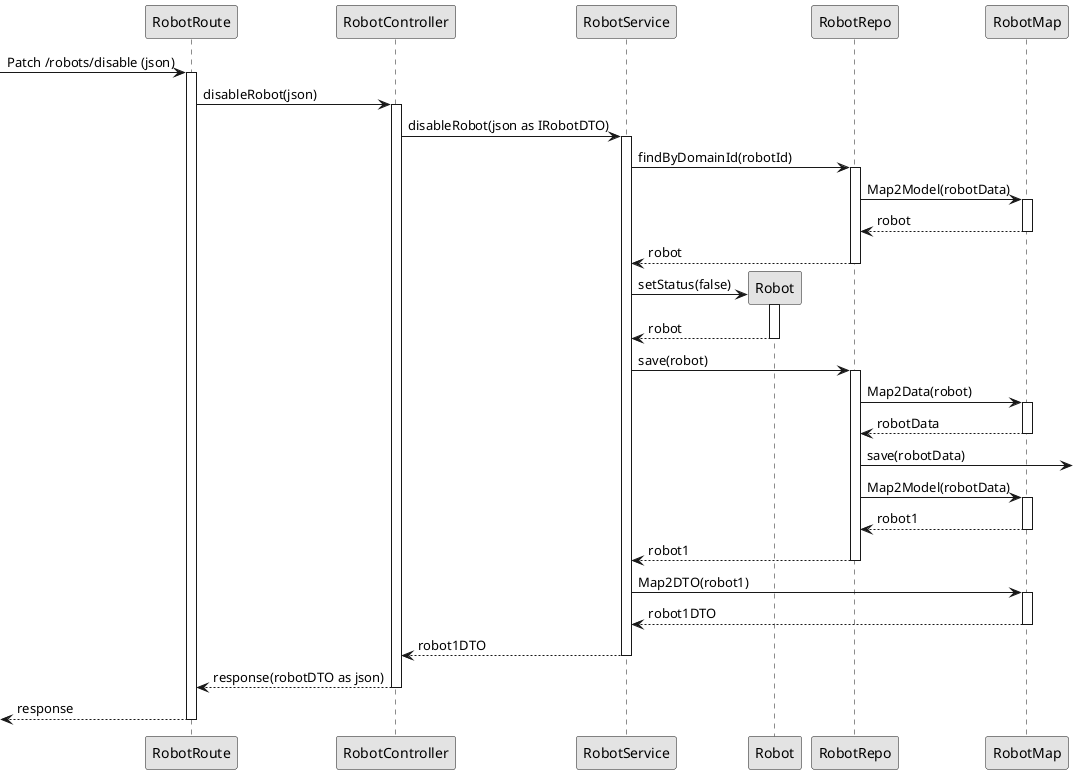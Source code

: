     @startuml
    'http://plantuml.com/skinparam.html
    skinparam monochrome true
    skinparam packageStyle rect
    skinparam shadowing false


    participant RobotRoute  as route
    participant RobotController as controller
    participant RobotService as service
    participant Robot as domain
    participant RobotRepo as repo
    participant RobotMap as mapper

    -> route: Patch /robots/disable (json)
    activate route
    route -> controller: disableRobot(json)
    activate controller
        controller -> service: disableRobot(json as IRobotDTO)
        activate service
        service -> repo: findByDomainId(robotId)
        activate repo
        repo -> mapper: Map2Model(robotData)
        activate mapper
        mapper --> repo: robot
        deactivate
        repo --> service: robot
        deactivate
        service -> domain**: setStatus(false)
        activate domain
        domain --> service:robot
        deactivate
        service -> repo: save(robot)
        activate repo
        repo -> mapper: Map2Data(robot)
        activate mapper
        mapper --> repo: robotData
        deactivate
        repo -> : save(robotData)
        repo -> mapper: Map2Model(robotData)     
        activate mapper
        mapper --> repo: robot1
        deactivate
        repo --> service: robot1
        deactivate
        service -> mapper: Map2DTO(robot1)
        activate mapper
        mapper--> service: robot1DTO
        deactivate
        service --> controller: robot1DTO
        deactivate
        controller --> route: response(robotDTO as json)
        deactivate
        <-- route: response
        deactivate
        
    @enduml